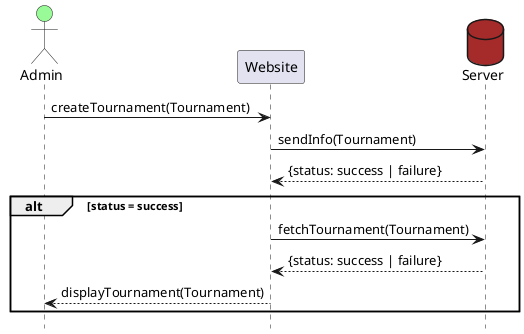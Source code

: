 @startuml Create Tournament
Actor Admin #palegreen
participant Website
database Server #brown
hide footbox

Admin->Website: createTournament(Tournament)
Website->Server: sendInfo(Tournament)
Server-->Website: {status: success | failure}
alt status = success
Website->Server: fetchTournament(Tournament)
Server-->Website: {status: success | failure}
' deactivate Server
Website-->Admin: displayTournament(Tournament)
' deactivate Admin
' deactivate Website
end
@enduml